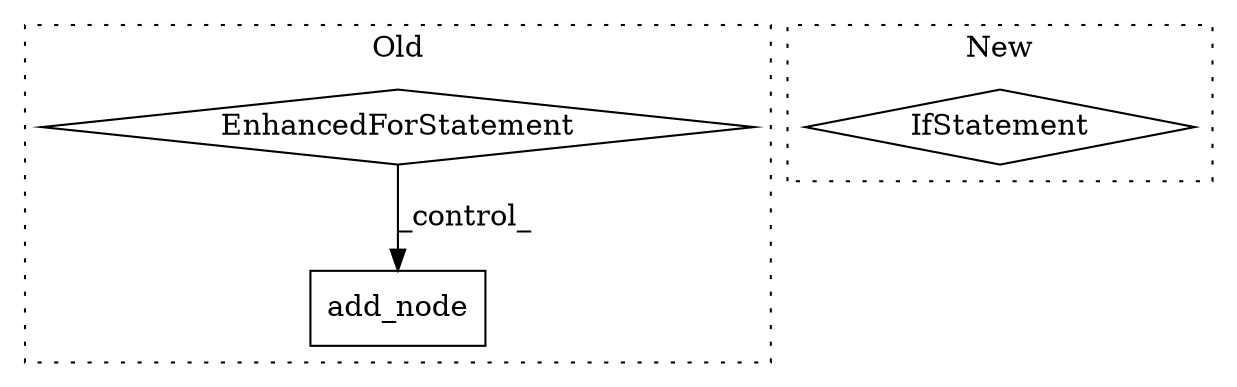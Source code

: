 digraph G {
subgraph cluster0 {
1 [label="add_node" a="32" s="4802,4812" l="9,1" shape="box"];
3 [label="EnhancedForStatement" a="70" s="4710,4789" l="53,2" shape="diamond"];
label = "Old";
style="dotted";
}
subgraph cluster1 {
2 [label="IfStatement" a="25" s="5107,5129" l="10,2" shape="diamond"];
label = "New";
style="dotted";
}
3 -> 1 [label="_control_"];
}